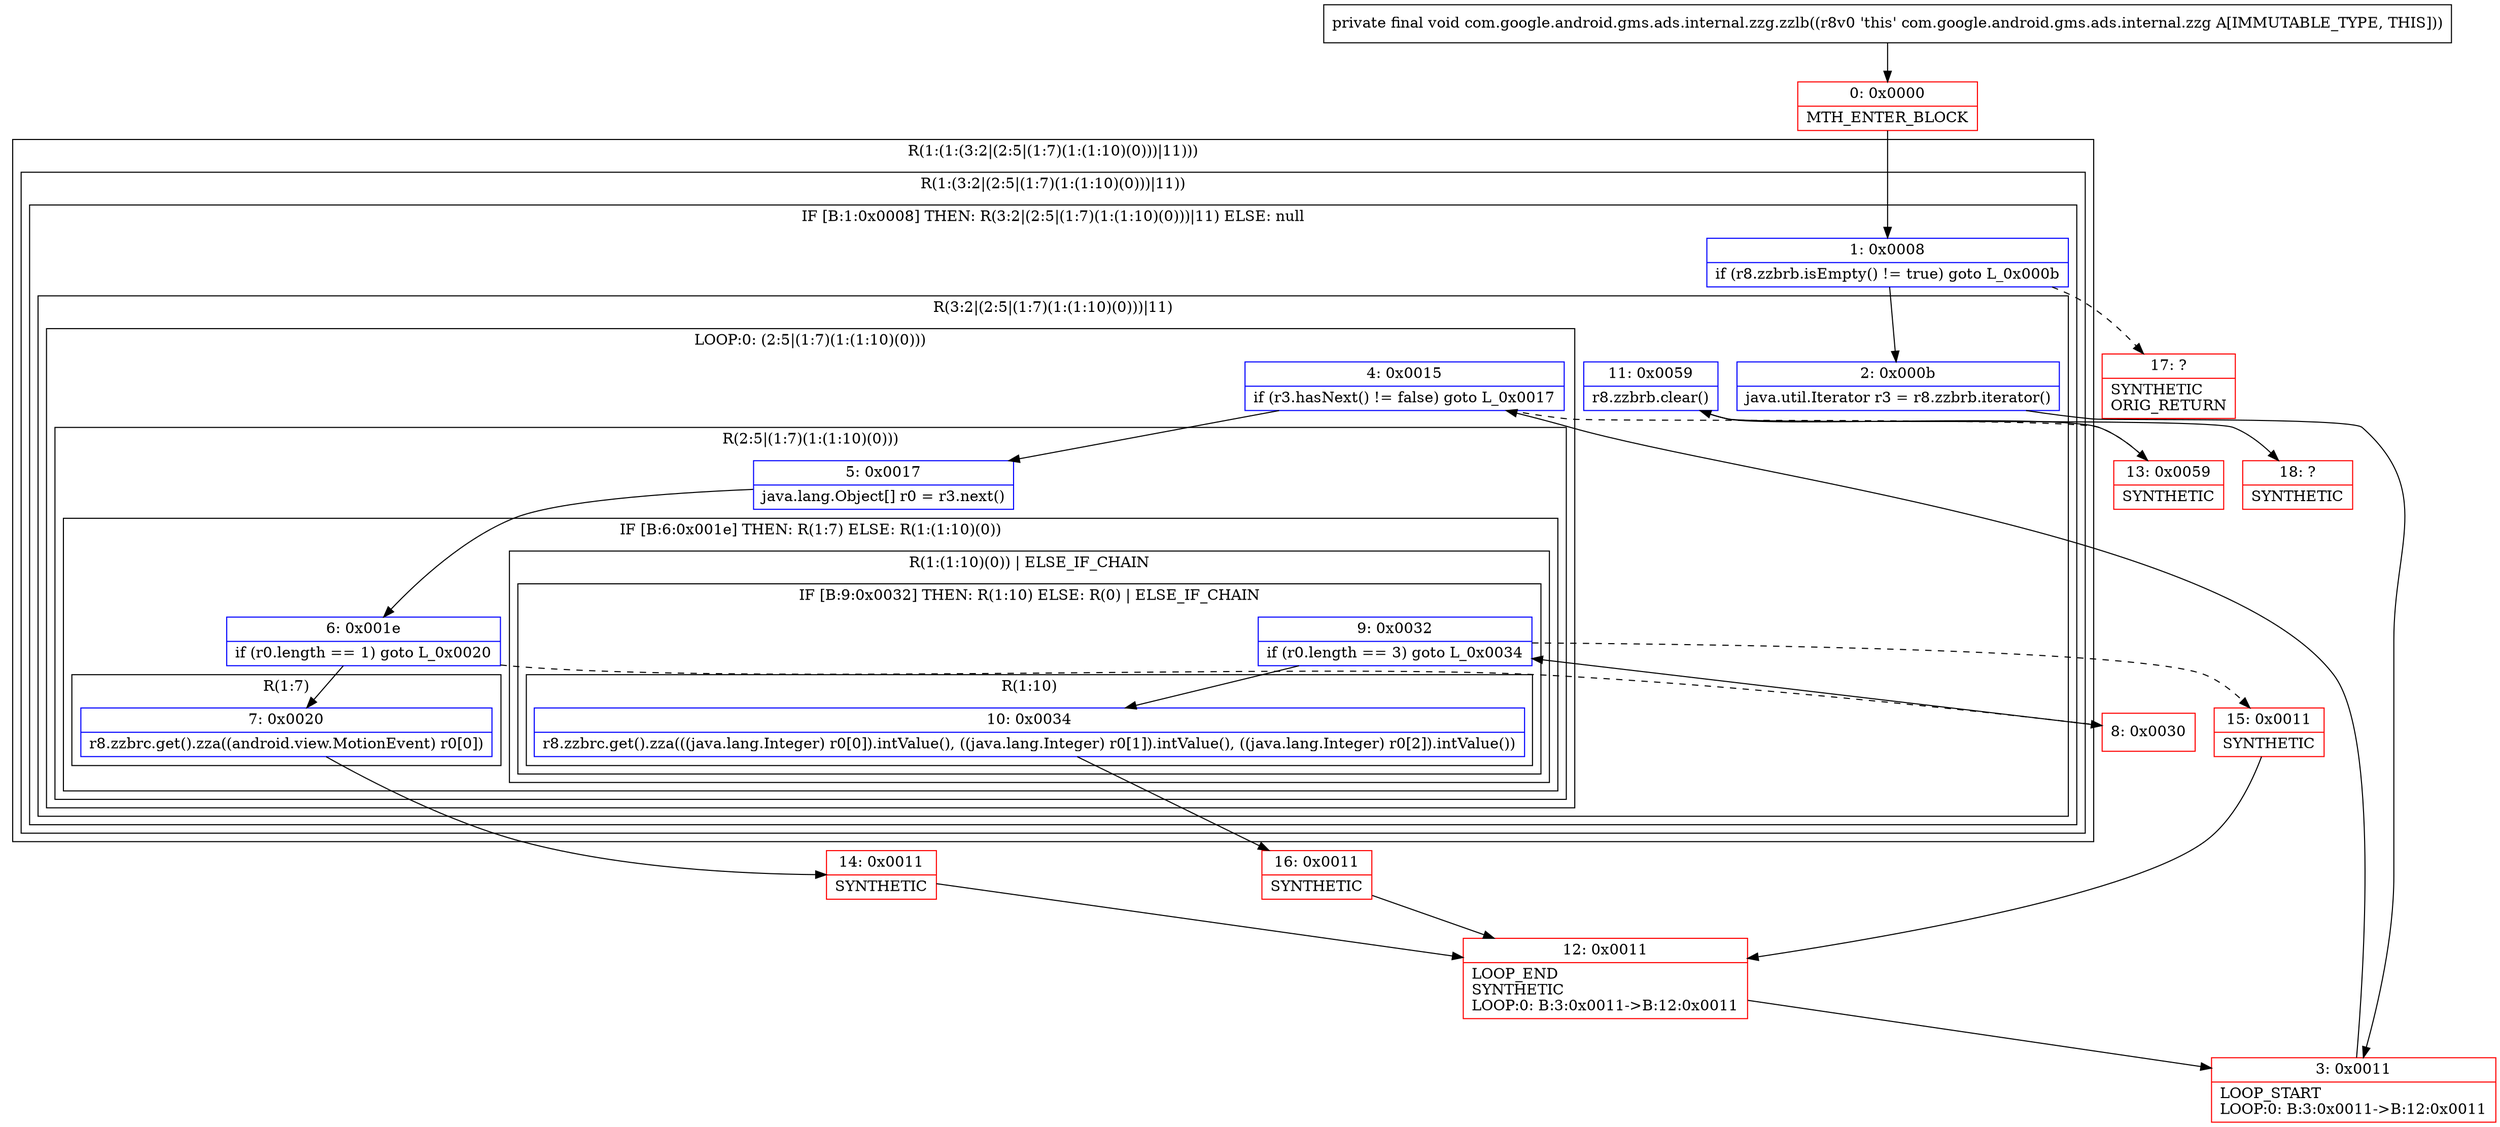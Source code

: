 digraph "CFG forcom.google.android.gms.ads.internal.zzg.zzlb()V" {
subgraph cluster_Region_76097101 {
label = "R(1:(1:(3:2|(2:5|(1:7)(1:(1:10)(0)))|11)))";
node [shape=record,color=blue];
subgraph cluster_Region_583132832 {
label = "R(1:(3:2|(2:5|(1:7)(1:(1:10)(0)))|11))";
node [shape=record,color=blue];
subgraph cluster_IfRegion_889801901 {
label = "IF [B:1:0x0008] THEN: R(3:2|(2:5|(1:7)(1:(1:10)(0)))|11) ELSE: null";
node [shape=record,color=blue];
Node_1 [shape=record,label="{1\:\ 0x0008|if (r8.zzbrb.isEmpty() != true) goto L_0x000b\l}"];
subgraph cluster_Region_1399368627 {
label = "R(3:2|(2:5|(1:7)(1:(1:10)(0)))|11)";
node [shape=record,color=blue];
Node_2 [shape=record,label="{2\:\ 0x000b|java.util.Iterator r3 = r8.zzbrb.iterator()\l}"];
subgraph cluster_LoopRegion_513688797 {
label = "LOOP:0: (2:5|(1:7)(1:(1:10)(0)))";
node [shape=record,color=blue];
Node_4 [shape=record,label="{4\:\ 0x0015|if (r3.hasNext() != false) goto L_0x0017\l}"];
subgraph cluster_Region_860308808 {
label = "R(2:5|(1:7)(1:(1:10)(0)))";
node [shape=record,color=blue];
Node_5 [shape=record,label="{5\:\ 0x0017|java.lang.Object[] r0 = r3.next()\l}"];
subgraph cluster_IfRegion_1288969129 {
label = "IF [B:6:0x001e] THEN: R(1:7) ELSE: R(1:(1:10)(0))";
node [shape=record,color=blue];
Node_6 [shape=record,label="{6\:\ 0x001e|if (r0.length == 1) goto L_0x0020\l}"];
subgraph cluster_Region_1517753523 {
label = "R(1:7)";
node [shape=record,color=blue];
Node_7 [shape=record,label="{7\:\ 0x0020|r8.zzbrc.get().zza((android.view.MotionEvent) r0[0])\l}"];
}
subgraph cluster_Region_916659084 {
label = "R(1:(1:10)(0)) | ELSE_IF_CHAIN\l";
node [shape=record,color=blue];
subgraph cluster_IfRegion_1061643541 {
label = "IF [B:9:0x0032] THEN: R(1:10) ELSE: R(0) | ELSE_IF_CHAIN\l";
node [shape=record,color=blue];
Node_9 [shape=record,label="{9\:\ 0x0032|if (r0.length == 3) goto L_0x0034\l}"];
subgraph cluster_Region_1403140103 {
label = "R(1:10)";
node [shape=record,color=blue];
Node_10 [shape=record,label="{10\:\ 0x0034|r8.zzbrc.get().zza(((java.lang.Integer) r0[0]).intValue(), ((java.lang.Integer) r0[1]).intValue(), ((java.lang.Integer) r0[2]).intValue())\l}"];
}
subgraph cluster_Region_823295052 {
label = "R(0)";
node [shape=record,color=blue];
}
}
}
}
}
}
Node_11 [shape=record,label="{11\:\ 0x0059|r8.zzbrb.clear()\l}"];
}
}
}
}
Node_0 [shape=record,color=red,label="{0\:\ 0x0000|MTH_ENTER_BLOCK\l}"];
Node_3 [shape=record,color=red,label="{3\:\ 0x0011|LOOP_START\lLOOP:0: B:3:0x0011\-\>B:12:0x0011\l}"];
Node_8 [shape=record,color=red,label="{8\:\ 0x0030}"];
Node_12 [shape=record,color=red,label="{12\:\ 0x0011|LOOP_END\lSYNTHETIC\lLOOP:0: B:3:0x0011\-\>B:12:0x0011\l}"];
Node_13 [shape=record,color=red,label="{13\:\ 0x0059|SYNTHETIC\l}"];
Node_14 [shape=record,color=red,label="{14\:\ 0x0011|SYNTHETIC\l}"];
Node_15 [shape=record,color=red,label="{15\:\ 0x0011|SYNTHETIC\l}"];
Node_16 [shape=record,color=red,label="{16\:\ 0x0011|SYNTHETIC\l}"];
Node_17 [shape=record,color=red,label="{17\:\ ?|SYNTHETIC\lORIG_RETURN\l}"];
Node_18 [shape=record,color=red,label="{18\:\ ?|SYNTHETIC\l}"];
MethodNode[shape=record,label="{private final void com.google.android.gms.ads.internal.zzg.zzlb((r8v0 'this' com.google.android.gms.ads.internal.zzg A[IMMUTABLE_TYPE, THIS])) }"];
MethodNode -> Node_0;
Node_1 -> Node_2;
Node_1 -> Node_17[style=dashed];
Node_2 -> Node_3;
Node_4 -> Node_5;
Node_4 -> Node_13[style=dashed];
Node_5 -> Node_6;
Node_6 -> Node_7;
Node_6 -> Node_8[style=dashed];
Node_7 -> Node_14;
Node_9 -> Node_10;
Node_9 -> Node_15[style=dashed];
Node_10 -> Node_16;
Node_11 -> Node_18;
Node_0 -> Node_1;
Node_3 -> Node_4;
Node_8 -> Node_9;
Node_12 -> Node_3;
Node_13 -> Node_11;
Node_14 -> Node_12;
Node_15 -> Node_12;
Node_16 -> Node_12;
}

